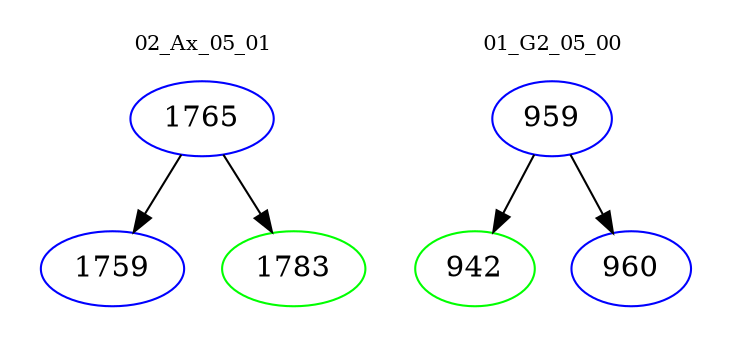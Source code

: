 digraph{
subgraph cluster_0 {
color = white
label = "02_Ax_05_01";
fontsize=10;
T0_1765 [label="1765", color="blue"]
T0_1765 -> T0_1759 [color="black"]
T0_1759 [label="1759", color="blue"]
T0_1765 -> T0_1783 [color="black"]
T0_1783 [label="1783", color="green"]
}
subgraph cluster_1 {
color = white
label = "01_G2_05_00";
fontsize=10;
T1_959 [label="959", color="blue"]
T1_959 -> T1_942 [color="black"]
T1_942 [label="942", color="green"]
T1_959 -> T1_960 [color="black"]
T1_960 [label="960", color="blue"]
}
}
